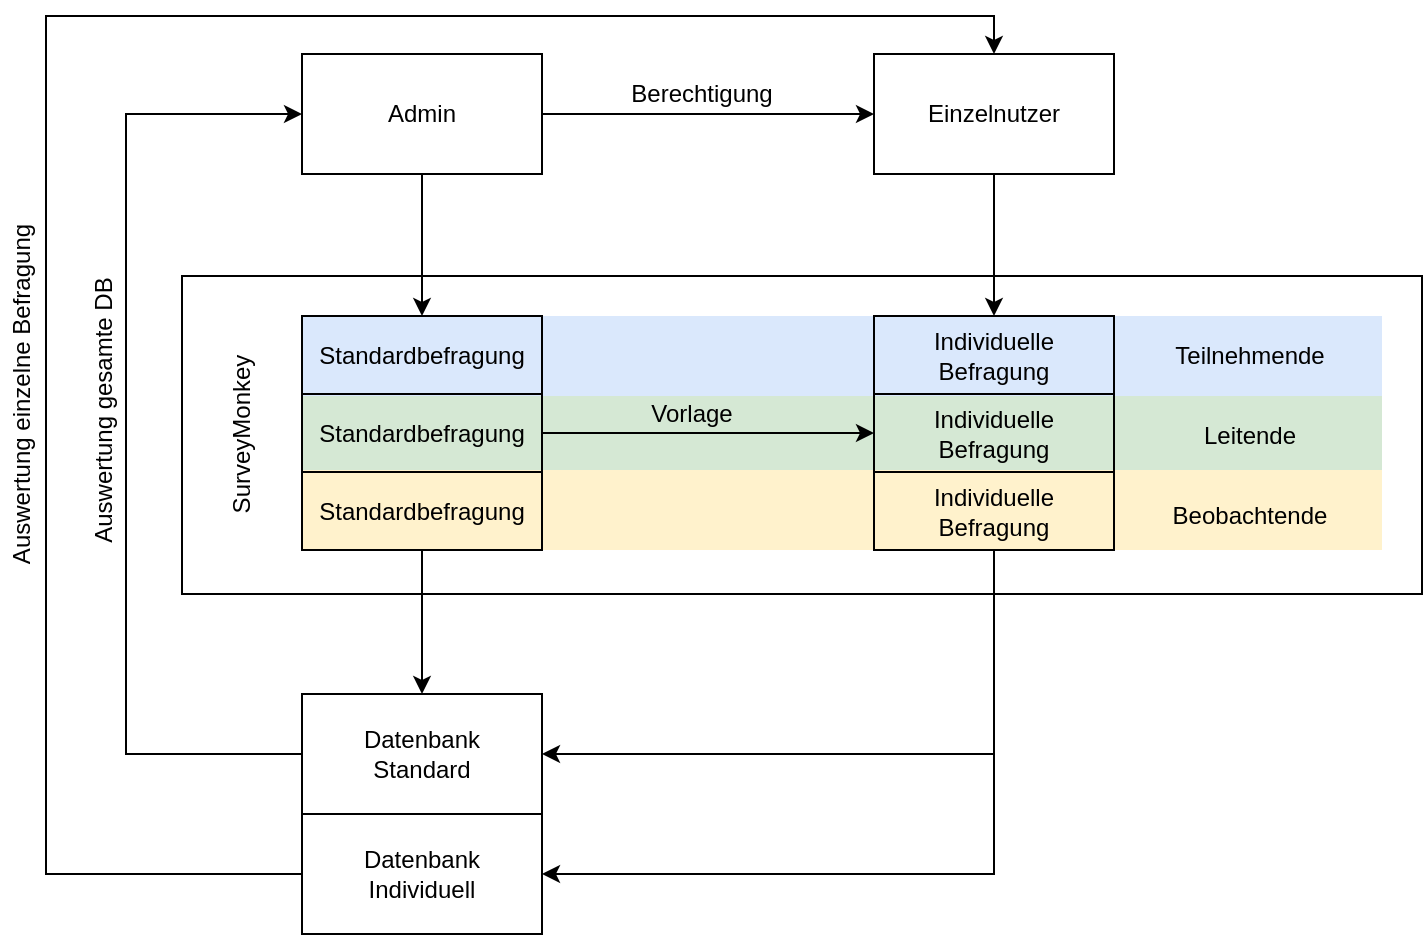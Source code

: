 <mxfile type="github" version="10.6.0"><diagram id="h6Z8vJRAK7DyultmtkcZ" name="Page-1"><mxGraphModel grid="1" dx="858" dy="572" gridSize="10" guides="1" tooltips="1" connect="1" arrows="1" fold="1" page="1" pageScale="1" pageWidth="827" pageHeight="1169" math="0" shadow="0"><root><mxCell id="0" /><mxCell id="1" parent="0" /><mxCell id="cDXqySwd11SMpDHeiXQ6-20" value="" parent="1" style="rounded=0;whiteSpace=wrap;html=1;fillColor=none;" vertex="1"><mxGeometry as="geometry" x="128" y="222" width="620" height="159" /></mxCell><mxCell id="cDXqySwd11SMpDHeiXQ6-14" parent="1" style="edgeStyle=orthogonalEdgeStyle;rounded=0;orthogonalLoop=1;jettySize=auto;html=1;entryX=0.5;entryY=0;entryDx=0;entryDy=0;" edge="1" source="FpSBOAo2yKhDHIRfUsUA-1" target="cDXqySwd11SMpDHeiXQ6-2"><mxGeometry as="geometry" relative="1" /></mxCell><mxCell id="cDXqySwd11SMpDHeiXQ6-17" parent="1" style="edgeStyle=orthogonalEdgeStyle;rounded=0;orthogonalLoop=1;jettySize=auto;html=1;" edge="1" source="FpSBOAo2yKhDHIRfUsUA-1" target="cDXqySwd11SMpDHeiXQ6-1"><mxGeometry as="geometry" relative="1"><mxPoint as="targetPoint" x="368" y="141.0" /></mxGeometry></mxCell><mxCell id="FpSBOAo2yKhDHIRfUsUA-1" value="Admin" parent="1" style="rounded=0;whiteSpace=wrap;html=1;" vertex="1"><mxGeometry as="geometry" x="188" y="111" width="120" height="60" /></mxCell><mxCell id="cDXqySwd11SMpDHeiXQ6-15" parent="1" style="edgeStyle=orthogonalEdgeStyle;rounded=0;orthogonalLoop=1;jettySize=auto;html=1;entryX=0.5;entryY=0;entryDx=0;entryDy=0;" edge="1" source="cDXqySwd11SMpDHeiXQ6-1" target="cDXqySwd11SMpDHeiXQ6-3"><mxGeometry as="geometry" relative="1" /></mxCell><mxCell id="cDXqySwd11SMpDHeiXQ6-1" value="Einzelnutzer" parent="1" style="rounded=0;whiteSpace=wrap;html=1;" vertex="1"><mxGeometry as="geometry" x="474" y="111" width="120" height="60" /></mxCell><mxCell id="cDXqySwd11SMpDHeiXQ6-5" value="" parent="1" style="rounded=0;whiteSpace=wrap;html=1;fillColor=#d5e8d4;strokeColor=none;" vertex="1"><mxGeometry as="geometry" x="188" y="282" width="540" height="39" /></mxCell><mxCell id="cDXqySwd11SMpDHeiXQ6-6" value="" parent="1" style="rounded=0;whiteSpace=wrap;html=1;fillColor=#fff2cc;strokeColor=none;" vertex="1"><mxGeometry as="geometry" x="188" y="319" width="540" height="40" /></mxCell><mxCell id="cDXqySwd11SMpDHeiXQ6-4" value="" parent="1" style="rounded=0;whiteSpace=wrap;html=1;fillColor=#dae8fc;strokeColor=none;" vertex="1"><mxGeometry as="geometry" x="188" y="242" width="540" height="40" /></mxCell><mxCell id="cDXqySwd11SMpDHeiXQ6-3" value="Individuelle Befragung&lt;br&gt;" parent="1" style="rounded=0;whiteSpace=wrap;html=1;fillColor=none;" vertex="1"><mxGeometry as="geometry" x="474" y="242" width="120" height="39" /></mxCell><mxCell id="cDXqySwd11SMpDHeiXQ6-2" value="Standardbefragung" parent="1" style="rounded=0;whiteSpace=wrap;html=1;fillColor=none;" vertex="1"><mxGeometry as="geometry" x="188" y="242" width="120" height="39" /></mxCell><mxCell id="cDXqySwd11SMpDHeiXQ6-7" value="Teilnehmende&lt;br&gt;" parent="1" style="text;html=1;strokeColor=none;fillColor=none;align=center;verticalAlign=middle;whiteSpace=wrap;rounded=0;" vertex="1"><mxGeometry as="geometry" x="617" y="252" width="90" height="20" /></mxCell><mxCell id="cDXqySwd11SMpDHeiXQ6-8" value="Leitende&lt;br&gt;" parent="1" style="text;html=1;strokeColor=none;fillColor=none;align=center;verticalAlign=middle;whiteSpace=wrap;rounded=0;" vertex="1"><mxGeometry as="geometry" x="617" y="291.5" width="90" height="20" /></mxCell><mxCell id="cDXqySwd11SMpDHeiXQ6-9" value="Beobachtende&lt;br&gt;" parent="1" style="text;html=1;strokeColor=none;fillColor=none;align=center;verticalAlign=middle;whiteSpace=wrap;rounded=0;" vertex="1"><mxGeometry as="geometry" x="617" y="332" width="90" height="20" /></mxCell><mxCell id="cDXqySwd11SMpDHeiXQ6-16" parent="1" style="edgeStyle=orthogonalEdgeStyle;rounded=0;orthogonalLoop=1;jettySize=auto;html=1;exitX=1;exitY=0.5;exitDx=0;exitDy=0;entryX=0;entryY=0.5;entryDx=0;entryDy=0;" edge="1" source="cDXqySwd11SMpDHeiXQ6-10" target="cDXqySwd11SMpDHeiXQ6-11"><mxGeometry as="geometry" relative="1" /></mxCell><mxCell id="cDXqySwd11SMpDHeiXQ6-10" value="Standardbefragung" parent="1" style="rounded=0;whiteSpace=wrap;html=1;fillColor=none;" vertex="1"><mxGeometry as="geometry" x="188" y="281" width="120" height="39" /></mxCell><mxCell id="cDXqySwd11SMpDHeiXQ6-11" value="Individuelle Befragung&lt;br&gt;" parent="1" style="rounded=0;whiteSpace=wrap;html=1;fillColor=none;" vertex="1"><mxGeometry as="geometry" x="474" y="281" width="120" height="39" /></mxCell><mxCell id="cDXqySwd11SMpDHeiXQ6-24" parent="1" style="edgeStyle=orthogonalEdgeStyle;rounded=0;orthogonalLoop=1;jettySize=auto;html=1;" edge="1" source="cDXqySwd11SMpDHeiXQ6-12" target="cDXqySwd11SMpDHeiXQ6-22"><mxGeometry as="geometry" relative="1" /></mxCell><mxCell id="cDXqySwd11SMpDHeiXQ6-12" value="Standardbefragung" parent="1" style="rounded=0;whiteSpace=wrap;html=1;fillColor=none;" vertex="1"><mxGeometry as="geometry" x="188" y="320" width="120" height="39" /></mxCell><mxCell id="cDXqySwd11SMpDHeiXQ6-25" parent="1" style="edgeStyle=orthogonalEdgeStyle;rounded=0;orthogonalLoop=1;jettySize=auto;html=1;entryX=1;entryY=0.5;entryDx=0;entryDy=0;exitX=0.5;exitY=1;exitDx=0;exitDy=0;" edge="1" source="cDXqySwd11SMpDHeiXQ6-13" target="cDXqySwd11SMpDHeiXQ6-22"><mxGeometry as="geometry" relative="1" /></mxCell><mxCell id="cDXqySwd11SMpDHeiXQ6-26" parent="1" style="edgeStyle=orthogonalEdgeStyle;rounded=0;orthogonalLoop=1;jettySize=auto;html=1;entryX=1;entryY=0.5;entryDx=0;entryDy=0;exitX=0.5;exitY=1;exitDx=0;exitDy=0;" edge="1" source="cDXqySwd11SMpDHeiXQ6-13" target="cDXqySwd11SMpDHeiXQ6-23"><mxGeometry as="geometry" relative="1" /></mxCell><mxCell id="cDXqySwd11SMpDHeiXQ6-13" value="Individuelle Befragung&lt;br&gt;" parent="1" style="rounded=0;whiteSpace=wrap;html=1;fillColor=none;" vertex="1"><mxGeometry as="geometry" x="474" y="320" width="120" height="39" /></mxCell><mxCell id="cDXqySwd11SMpDHeiXQ6-18" value="Berechtigung&lt;br&gt;" parent="1" style="text;html=1;strokeColor=none;fillColor=none;align=center;verticalAlign=middle;whiteSpace=wrap;rounded=0;" vertex="1"><mxGeometry as="geometry" x="348" y="121" width="80" height="20" /></mxCell><mxCell id="cDXqySwd11SMpDHeiXQ6-19" value="Vorlage&lt;br&gt;" parent="1" style="text;html=1;strokeColor=none;fillColor=none;align=center;verticalAlign=middle;whiteSpace=wrap;rounded=0;" vertex="1"><mxGeometry as="geometry" x="343" y="280.5" width="80" height="20" /></mxCell><mxCell id="cDXqySwd11SMpDHeiXQ6-21" value="SurveyMonkey&lt;br&gt;" parent="1" style="text;html=1;strokeColor=none;fillColor=none;align=center;verticalAlign=middle;whiteSpace=wrap;rounded=0;rotation=-90;" vertex="1"><mxGeometry as="geometry" x="97.5" y="291.5" width="120" height="20" /></mxCell><mxCell id="cDXqySwd11SMpDHeiXQ6-28" value="" parent="1" style="edgeStyle=orthogonalEdgeStyle;rounded=0;orthogonalLoop=1;jettySize=auto;html=1;entryX=0;entryY=0.5;entryDx=0;entryDy=0;" edge="1" source="cDXqySwd11SMpDHeiXQ6-22" target="FpSBOAo2yKhDHIRfUsUA-1"><mxGeometry as="geometry" relative="1"><mxPoint as="targetPoint" x="108" y="461" /><Array as="points"><mxPoint x="100" y="461" /><mxPoint x="100" y="141" /></Array></mxGeometry></mxCell><mxCell id="cDXqySwd11SMpDHeiXQ6-22" value="&lt;div&gt;Datenbank&lt;/div&gt;&lt;div&gt;Standard&lt;/div&gt;" parent="1" style="rounded=0;whiteSpace=wrap;html=1;fillColor=none;" vertex="1"><mxGeometry as="geometry" x="188" y="431" width="120" height="60" /></mxCell><mxCell id="cDXqySwd11SMpDHeiXQ6-30" parent="1" style="edgeStyle=orthogonalEdgeStyle;rounded=0;orthogonalLoop=1;jettySize=auto;html=1;entryX=0.5;entryY=0;entryDx=0;entryDy=0;" edge="1" source="cDXqySwd11SMpDHeiXQ6-23" target="cDXqySwd11SMpDHeiXQ6-1"><mxGeometry as="geometry" relative="1"><Array as="points"><mxPoint x="60" y="521" /><mxPoint x="60" y="92" /><mxPoint x="534" y="92" /></Array></mxGeometry></mxCell><mxCell id="cDXqySwd11SMpDHeiXQ6-23" value="&lt;div&gt;Datenbank&lt;/div&gt;&lt;div&gt;Individuell&lt;/div&gt;" parent="1" style="rounded=0;whiteSpace=wrap;html=1;fillColor=none;" vertex="1"><mxGeometry as="geometry" x="188" y="491" width="120" height="60" /></mxCell><mxCell id="cDXqySwd11SMpDHeiXQ6-29" value="Auswertung gesamte DB&lt;br&gt;" parent="1" style="text;html=1;strokeColor=none;fillColor=none;align=center;verticalAlign=middle;whiteSpace=wrap;rounded=0;rotation=-90;" vertex="1"><mxGeometry as="geometry" x="21" y="279" width="136" height="20" /></mxCell><mxCell id="cDXqySwd11SMpDHeiXQ6-31" value="Auswertung einzelne Befragung&lt;br&gt;" parent="1" style="text;html=1;strokeColor=none;fillColor=none;align=center;verticalAlign=middle;whiteSpace=wrap;rounded=0;rotation=-90;" vertex="1"><mxGeometry as="geometry" x="-45" y="271" width="186" height="20" /></mxCell></root></mxGraphModel></diagram></mxfile>
